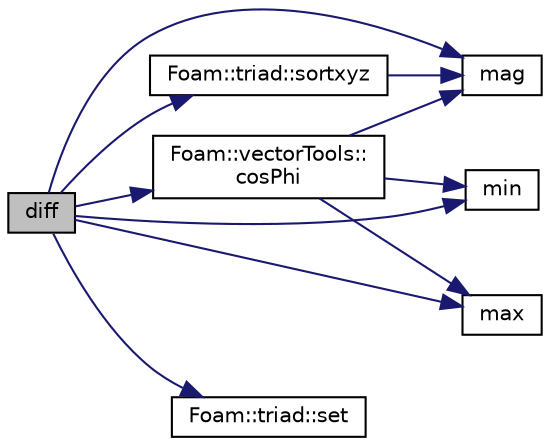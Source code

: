 digraph "diff"
{
  bgcolor="transparent";
  edge [fontname="Helvetica",fontsize="10",labelfontname="Helvetica",labelfontsize="10"];
  node [fontname="Helvetica",fontsize="10",shape=record];
  rankdir="LR";
  Node1 [label="diff",height=0.2,width=0.4,color="black", fillcolor="grey75", style="filled", fontcolor="black"];
  Node1 -> Node2 [color="midnightblue",fontsize="10",style="solid",fontname="Helvetica"];
  Node2 [label="Foam::vectorTools::\lcosPhi",height=0.2,width=0.4,color="black",URL="$a10817.html#a044bf851e38a97159c6db0f489a67522",tooltip="Calculate angle between a and b in radians. "];
  Node2 -> Node3 [color="midnightblue",fontsize="10",style="solid",fontname="Helvetica"];
  Node3 [label="mag",height=0.2,width=0.4,color="black",URL="$a10725.html#a929da2a3fdcf3dacbbe0487d3a330dae"];
  Node2 -> Node4 [color="midnightblue",fontsize="10",style="solid",fontname="Helvetica"];
  Node4 [label="min",height=0.2,width=0.4,color="black",URL="$a10725.html#a253e112ad2d56d96230ff39ea7f442dc"];
  Node2 -> Node5 [color="midnightblue",fontsize="10",style="solid",fontname="Helvetica"];
  Node5 [label="max",height=0.2,width=0.4,color="black",URL="$a10725.html#ac993e906cf2774ae77e666bc24e81733"];
  Node1 -> Node3 [color="midnightblue",fontsize="10",style="solid",fontname="Helvetica"];
  Node1 -> Node5 [color="midnightblue",fontsize="10",style="solid",fontname="Helvetica"];
  Node1 -> Node4 [color="midnightblue",fontsize="10",style="solid",fontname="Helvetica"];
  Node1 -> Node6 [color="midnightblue",fontsize="10",style="solid",fontname="Helvetica"];
  Node6 [label="Foam::triad::set",height=0.2,width=0.4,color="black",URL="$a02674.html#a0fba5f6783a00250010126703c1309fb",tooltip="Is the vector in the direction d set. "];
  Node1 -> Node7 [color="midnightblue",fontsize="10",style="solid",fontname="Helvetica"];
  Node7 [label="Foam::triad::sortxyz",height=0.2,width=0.4,color="black",URL="$a02674.html#a484a8acdc9d2a8026bfdb1863f55544a",tooltip="Sort the axes such that they are closest to the x, y and z axes. "];
  Node7 -> Node3 [color="midnightblue",fontsize="10",style="solid",fontname="Helvetica"];
}
